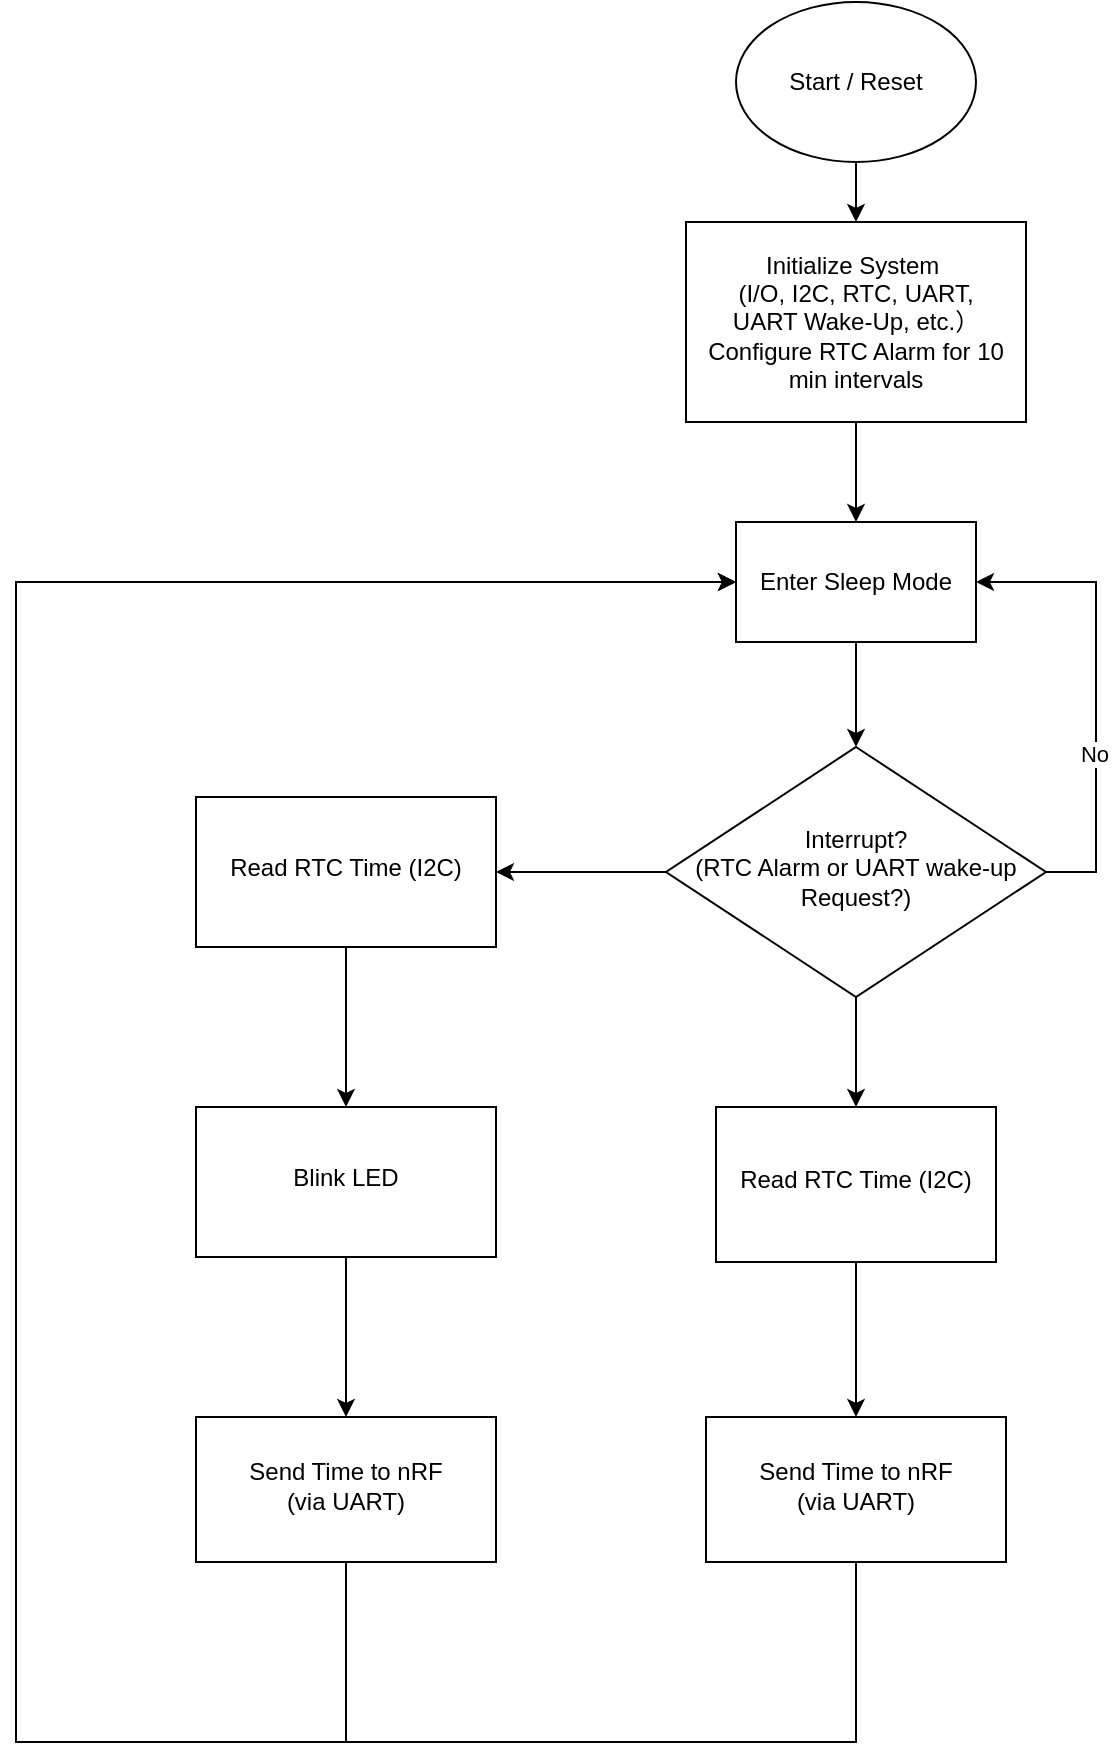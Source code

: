 <mxfile version="26.1.0">
  <diagram id="C5RBs43oDa-KdzZeNtuy" name="Page-1">
    <mxGraphModel dx="1781" dy="605" grid="1" gridSize="10" guides="1" tooltips="1" connect="1" arrows="1" fold="1" page="1" pageScale="1" pageWidth="827" pageHeight="1169" math="0" shadow="0">
      <root>
        <mxCell id="WIyWlLk6GJQsqaUBKTNV-0" />
        <mxCell id="WIyWlLk6GJQsqaUBKTNV-1" parent="WIyWlLk6GJQsqaUBKTNV-0" />
        <mxCell id="nERVmw4V_uBVeB2J8nC3-8" style="edgeStyle=orthogonalEdgeStyle;rounded=0;orthogonalLoop=1;jettySize=auto;html=1;" edge="1" parent="WIyWlLk6GJQsqaUBKTNV-1" source="WIyWlLk6GJQsqaUBKTNV-6" target="nERVmw4V_uBVeB2J8nC3-5">
          <mxGeometry relative="1" as="geometry">
            <mxPoint x="290" y="452.5" as="sourcePoint" />
            <mxPoint x="350" y="370" as="targetPoint" />
            <Array as="points">
              <mxPoint x="340" y="475" />
              <mxPoint x="340" y="330" />
            </Array>
          </mxGeometry>
        </mxCell>
        <mxCell id="nERVmw4V_uBVeB2J8nC3-9" value="No" style="edgeLabel;html=1;align=center;verticalAlign=middle;resizable=0;points=[];" vertex="1" connectable="0" parent="nERVmw4V_uBVeB2J8nC3-8">
          <mxGeometry x="-0.267" y="1" relative="1" as="geometry">
            <mxPoint as="offset" />
          </mxGeometry>
        </mxCell>
        <mxCell id="nERVmw4V_uBVeB2J8nC3-11" value="" style="edgeStyle=orthogonalEdgeStyle;rounded=0;orthogonalLoop=1;jettySize=auto;html=1;" edge="1" parent="WIyWlLk6GJQsqaUBKTNV-1" source="WIyWlLk6GJQsqaUBKTNV-6" target="nERVmw4V_uBVeB2J8nC3-10">
          <mxGeometry relative="1" as="geometry" />
        </mxCell>
        <mxCell id="nERVmw4V_uBVeB2J8nC3-17" value="" style="edgeStyle=orthogonalEdgeStyle;rounded=0;orthogonalLoop=1;jettySize=auto;html=1;" edge="1" parent="WIyWlLk6GJQsqaUBKTNV-1" source="WIyWlLk6GJQsqaUBKTNV-6" target="nERVmw4V_uBVeB2J8nC3-16">
          <mxGeometry relative="1" as="geometry" />
        </mxCell>
        <mxCell id="WIyWlLk6GJQsqaUBKTNV-6" value="Interrupt?&lt;div&gt;(RTC Alarm or UART wake-up Request?)&lt;/div&gt;" style="rhombus;whiteSpace=wrap;html=1;shadow=0;fontFamily=Helvetica;fontSize=12;align=center;strokeWidth=1;spacing=6;spacingTop=-4;" parent="WIyWlLk6GJQsqaUBKTNV-1" vertex="1">
          <mxGeometry x="125" y="412.5" width="190" height="125" as="geometry" />
        </mxCell>
        <mxCell id="nERVmw4V_uBVeB2J8nC3-3" value="" style="edgeStyle=orthogonalEdgeStyle;rounded=0;orthogonalLoop=1;jettySize=auto;html=1;" edge="1" parent="WIyWlLk6GJQsqaUBKTNV-1" source="nERVmw4V_uBVeB2J8nC3-0" target="nERVmw4V_uBVeB2J8nC3-2">
          <mxGeometry relative="1" as="geometry" />
        </mxCell>
        <mxCell id="nERVmw4V_uBVeB2J8nC3-0" value="Start / Reset" style="ellipse;whiteSpace=wrap;html=1;" vertex="1" parent="WIyWlLk6GJQsqaUBKTNV-1">
          <mxGeometry x="160" y="40" width="120" height="80" as="geometry" />
        </mxCell>
        <mxCell id="nERVmw4V_uBVeB2J8nC3-6" value="" style="edgeStyle=orthogonalEdgeStyle;rounded=0;orthogonalLoop=1;jettySize=auto;html=1;" edge="1" parent="WIyWlLk6GJQsqaUBKTNV-1" source="nERVmw4V_uBVeB2J8nC3-2" target="nERVmw4V_uBVeB2J8nC3-5">
          <mxGeometry relative="1" as="geometry" />
        </mxCell>
        <mxCell id="nERVmw4V_uBVeB2J8nC3-2" value="&lt;div&gt;Initialize System&amp;nbsp;&lt;/div&gt;&lt;div&gt;(I/O, I2C, RTC, UART,&lt;/div&gt;&lt;div&gt;UART Wake-Up, etc.）&lt;/div&gt;&lt;div&gt;&lt;span style=&quot;background-color: transparent; color: light-dark(rgb(0, 0, 0), rgb(255, 255, 255));&quot;&gt;Configure RTC Alarm for 10 min intervals&lt;/span&gt;&lt;/div&gt;" style="rounded=0;whiteSpace=wrap;html=1;" vertex="1" parent="WIyWlLk6GJQsqaUBKTNV-1">
          <mxGeometry x="135" y="150" width="170" height="100" as="geometry" />
        </mxCell>
        <mxCell id="nERVmw4V_uBVeB2J8nC3-7" value="" style="edgeStyle=orthogonalEdgeStyle;rounded=0;orthogonalLoop=1;jettySize=auto;html=1;" edge="1" parent="WIyWlLk6GJQsqaUBKTNV-1" source="nERVmw4V_uBVeB2J8nC3-5" target="WIyWlLk6GJQsqaUBKTNV-6">
          <mxGeometry relative="1" as="geometry" />
        </mxCell>
        <mxCell id="nERVmw4V_uBVeB2J8nC3-5" value="Enter Sleep Mode" style="rounded=0;whiteSpace=wrap;html=1;" vertex="1" parent="WIyWlLk6GJQsqaUBKTNV-1">
          <mxGeometry x="160" y="300" width="120" height="60" as="geometry" />
        </mxCell>
        <mxCell id="nERVmw4V_uBVeB2J8nC3-13" value="" style="edgeStyle=orthogonalEdgeStyle;rounded=0;orthogonalLoop=1;jettySize=auto;html=1;" edge="1" parent="WIyWlLk6GJQsqaUBKTNV-1" source="nERVmw4V_uBVeB2J8nC3-10" target="nERVmw4V_uBVeB2J8nC3-12">
          <mxGeometry relative="1" as="geometry" />
        </mxCell>
        <mxCell id="nERVmw4V_uBVeB2J8nC3-10" value="&lt;div&gt;&lt;span style=&quot;background-color: transparent; color: light-dark(rgb(0, 0, 0), rgb(255, 255, 255));&quot;&gt;Read RTC Time (I2C)&lt;/span&gt;&lt;/div&gt;" style="whiteSpace=wrap;html=1;shadow=0;strokeWidth=1;spacing=6;spacingTop=-4;" vertex="1" parent="WIyWlLk6GJQsqaUBKTNV-1">
          <mxGeometry x="-110" y="437.5" width="150" height="75" as="geometry" />
        </mxCell>
        <mxCell id="nERVmw4V_uBVeB2J8nC3-15" value="" style="edgeStyle=orthogonalEdgeStyle;rounded=0;orthogonalLoop=1;jettySize=auto;html=1;" edge="1" parent="WIyWlLk6GJQsqaUBKTNV-1" source="nERVmw4V_uBVeB2J8nC3-12" target="nERVmw4V_uBVeB2J8nC3-14">
          <mxGeometry relative="1" as="geometry" />
        </mxCell>
        <mxCell id="nERVmw4V_uBVeB2J8nC3-12" value="&lt;div&gt;&lt;span style=&quot;background-color: transparent; color: light-dark(rgb(0, 0, 0), rgb(255, 255, 255));&quot;&gt;Blink LED&lt;/span&gt;&lt;/div&gt;" style="whiteSpace=wrap;html=1;shadow=0;strokeWidth=1;spacing=6;spacingTop=-4;" vertex="1" parent="WIyWlLk6GJQsqaUBKTNV-1">
          <mxGeometry x="-110" y="592.5" width="150" height="75" as="geometry" />
        </mxCell>
        <mxCell id="nERVmw4V_uBVeB2J8nC3-21" value="" style="edgeStyle=orthogonalEdgeStyle;rounded=0;orthogonalLoop=1;jettySize=auto;html=1;" edge="1" parent="WIyWlLk6GJQsqaUBKTNV-1" source="nERVmw4V_uBVeB2J8nC3-14" target="nERVmw4V_uBVeB2J8nC3-5">
          <mxGeometry relative="1" as="geometry">
            <mxPoint x="-180" y="660" as="targetPoint" />
            <Array as="points">
              <mxPoint x="-35" y="910" />
              <mxPoint x="-200" y="910" />
              <mxPoint x="-200" y="330" />
            </Array>
          </mxGeometry>
        </mxCell>
        <mxCell id="nERVmw4V_uBVeB2J8nC3-14" value="Send Time to nRF&lt;div&gt;(via UART)&lt;/div&gt;" style="whiteSpace=wrap;html=1;shadow=0;strokeWidth=1;spacing=6;spacingTop=-4;" vertex="1" parent="WIyWlLk6GJQsqaUBKTNV-1">
          <mxGeometry x="-110" y="747.5" width="150" height="72.5" as="geometry" />
        </mxCell>
        <mxCell id="nERVmw4V_uBVeB2J8nC3-19" value="" style="edgeStyle=orthogonalEdgeStyle;rounded=0;orthogonalLoop=1;jettySize=auto;html=1;" edge="1" parent="WIyWlLk6GJQsqaUBKTNV-1" source="nERVmw4V_uBVeB2J8nC3-16" target="nERVmw4V_uBVeB2J8nC3-18">
          <mxGeometry relative="1" as="geometry" />
        </mxCell>
        <mxCell id="nERVmw4V_uBVeB2J8nC3-16" value="Read RTC Time (I2C)" style="whiteSpace=wrap;html=1;shadow=0;strokeWidth=1;spacing=6;spacingTop=-4;" vertex="1" parent="WIyWlLk6GJQsqaUBKTNV-1">
          <mxGeometry x="150" y="592.5" width="140" height="77.5" as="geometry" />
        </mxCell>
        <mxCell id="nERVmw4V_uBVeB2J8nC3-23" value="" style="edgeStyle=orthogonalEdgeStyle;rounded=0;orthogonalLoop=1;jettySize=auto;html=1;entryX=0;entryY=0.5;entryDx=0;entryDy=0;" edge="1" parent="WIyWlLk6GJQsqaUBKTNV-1" source="nERVmw4V_uBVeB2J8nC3-18" target="nERVmw4V_uBVeB2J8nC3-5">
          <mxGeometry relative="1" as="geometry">
            <mxPoint x="95" y="860" as="targetPoint" />
            <Array as="points">
              <mxPoint x="220" y="910" />
              <mxPoint x="-200" y="910" />
              <mxPoint x="-200" y="330" />
            </Array>
          </mxGeometry>
        </mxCell>
        <mxCell id="nERVmw4V_uBVeB2J8nC3-18" value="Send Time to nRF&lt;div&gt;(via UART)&lt;/div&gt;" style="whiteSpace=wrap;html=1;shadow=0;strokeWidth=1;spacing=6;spacingTop=-4;" vertex="1" parent="WIyWlLk6GJQsqaUBKTNV-1">
          <mxGeometry x="145" y="747.5" width="150" height="72.5" as="geometry" />
        </mxCell>
      </root>
    </mxGraphModel>
  </diagram>
</mxfile>
